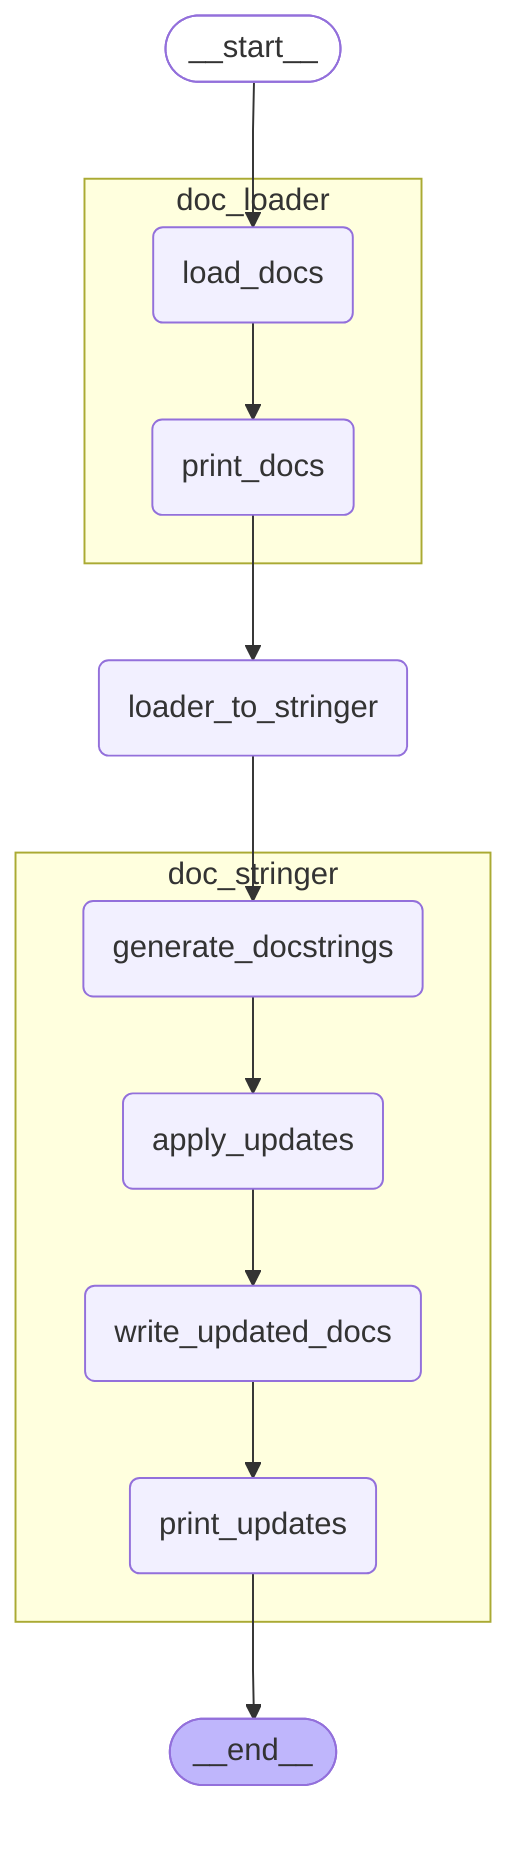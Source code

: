 %%{init: {'flowchart': {'curve': 'linear'}}}%%
graph TD;
	__start__([<p>__start__</p>]):::first
	doc_loader_load_docs(load_docs)
	doc_loader_print_docs(print_docs)
	loader_to_stringer(loader_to_stringer)
	doc_stringer_generate_docstrings(generate_docstrings)
	doc_stringer_apply_updates(apply_updates)
	doc_stringer_write_updated_docs(write_updated_docs)
	doc_stringer_print_updates(print_updates)
	__end__([<p>__end__</p>]):::last
	__start__ --> doc_loader_load_docs;
	doc_loader_print_docs --> loader_to_stringer;
	doc_stringer_print_updates --> __end__;
	loader_to_stringer --> doc_stringer_generate_docstrings;
	subgraph doc_loader
	doc_loader_load_docs --> doc_loader_print_docs;
	end
	subgraph doc_stringer
	doc_stringer_apply_updates --> doc_stringer_write_updated_docs;
	doc_stringer_generate_docstrings --> doc_stringer_apply_updates;
	doc_stringer_write_updated_docs --> doc_stringer_print_updates;
	end
	classDef default fill:#f2f0ff,line-height:1.2
	classDef first fill-opacity:0
	classDef last fill:#bfb6fc